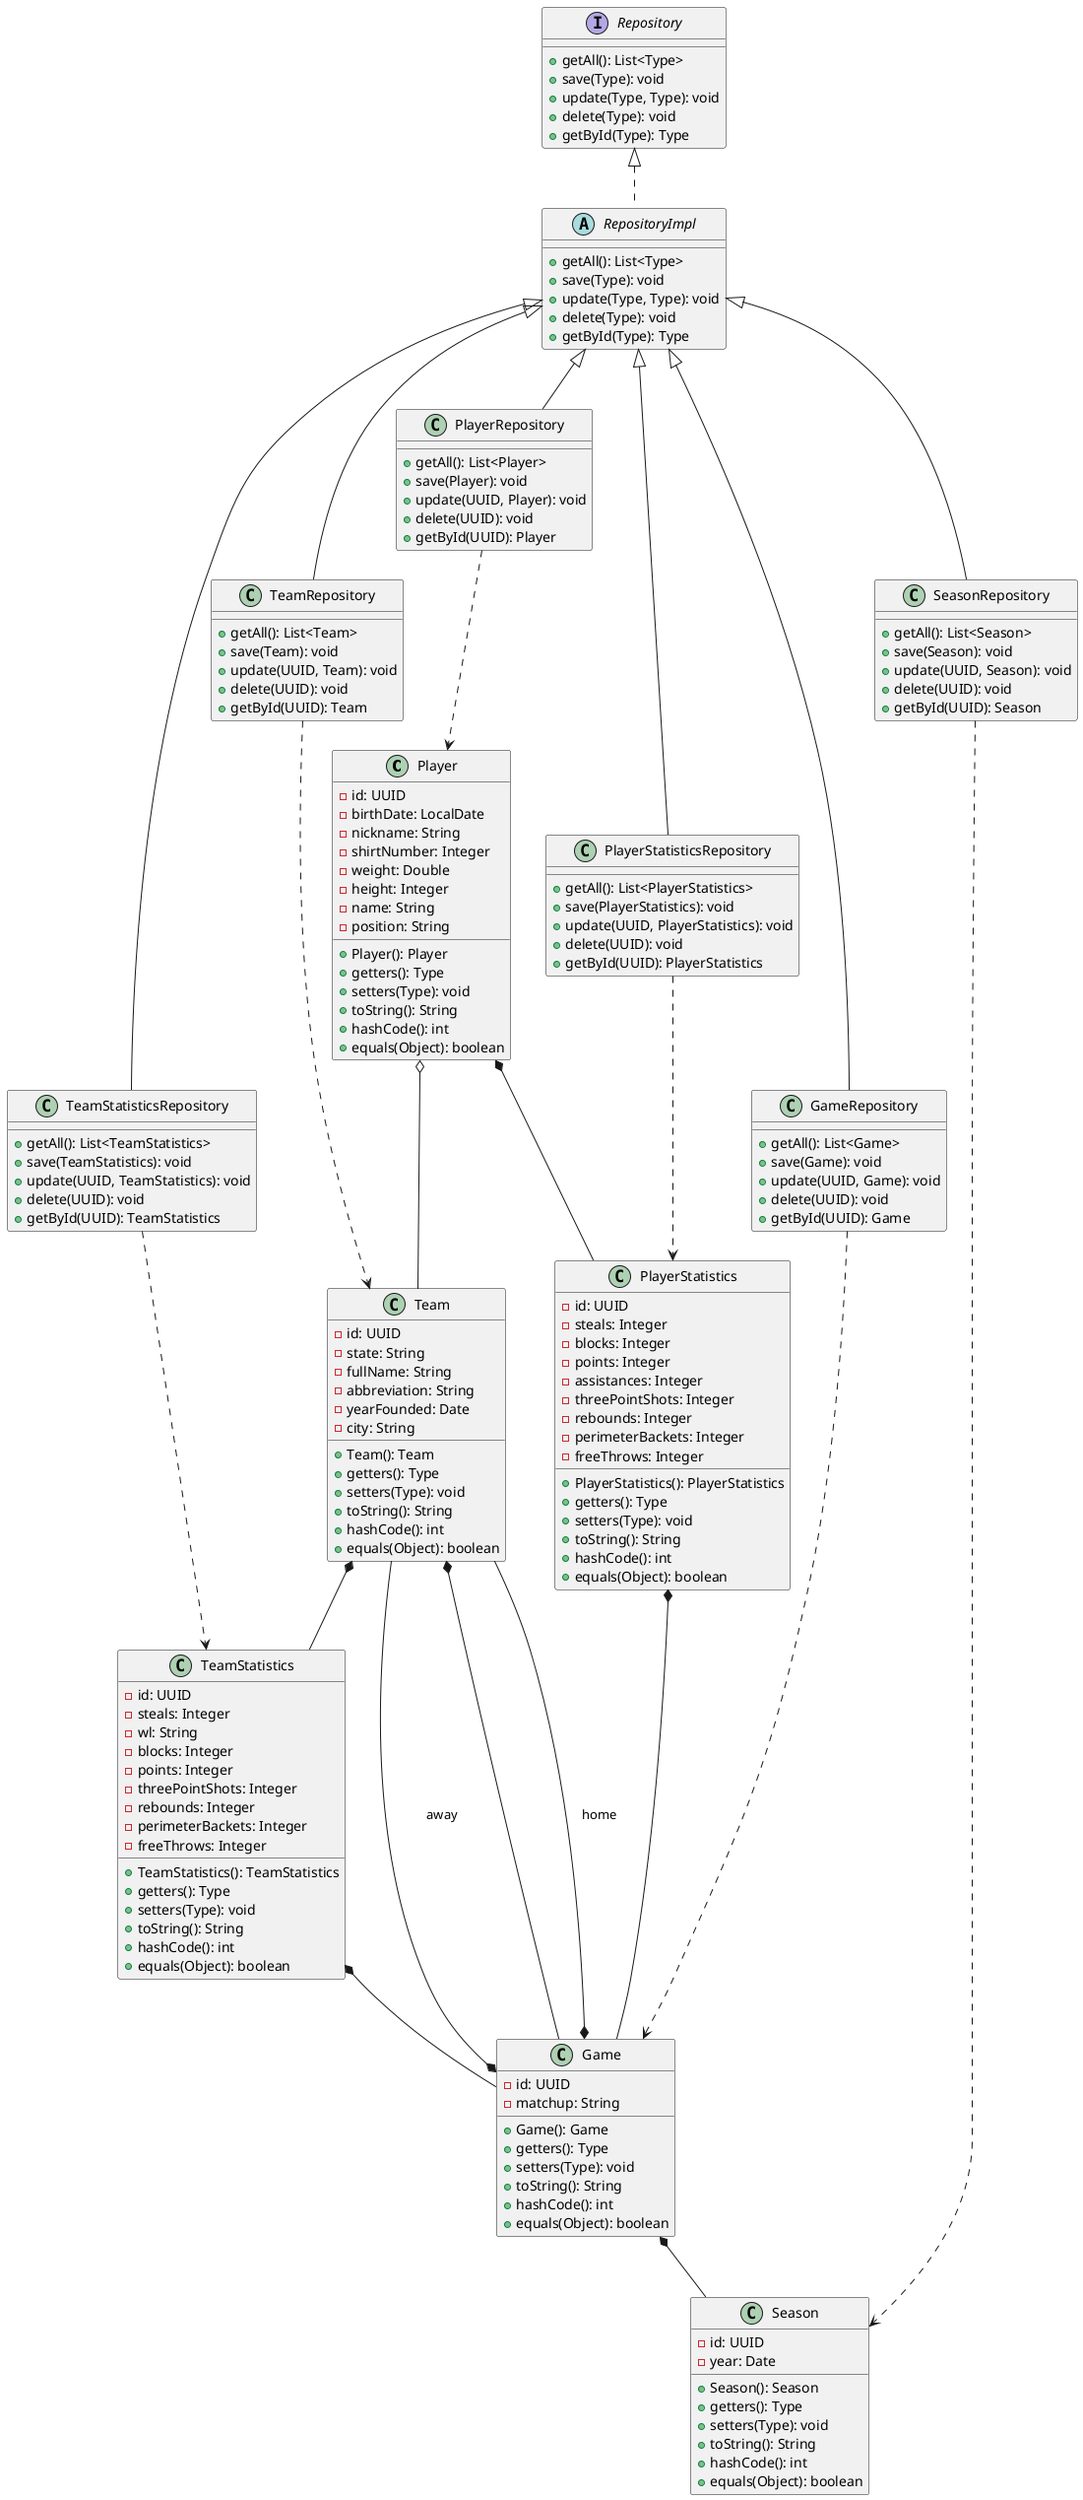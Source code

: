 @startuml
class Player {
    - id: UUID
    - birthDate: LocalDate
    - nickname: String
    - shirtNumber: Integer
    - weight: Double
    - height: Integer
    - name: String
    - position: String
    
    + Player(): Player
    + getters(): Type
    + setters(Type): void
    + toString(): String
    + hashCode(): int
    + equals(Object): boolean
}

class Team {
    - id: UUID
    - state: String
    - fullName: String
    - abbreviation: String
    - yearFounded: Date
    - city: String
    
    + Team(): Team
    + getters(): Type
    + setters(Type): void
    + toString(): String
    + hashCode(): int
    + equals(Object): boolean
}

class Game {
    - id: UUID
    - matchup: String
    
    + Game(): Game
    + getters(): Type
    + setters(Type): void
    + toString(): String
    + hashCode(): int
    + equals(Object): boolean
}

class Season {
    - id: UUID
    - year: Date
    
    + Season(): Season
    + getters(): Type
    + setters(Type): void
    + toString(): String
    + hashCode(): int
    + equals(Object): boolean
}

class PlayerStatistics {
    - id: UUID
    - steals: Integer
    - blocks: Integer
    - points: Integer
    - assistances: Integer
    - threePointShots: Integer
    - rebounds: Integer
    - perimeterBackets: Integer
    - freeThrows: Integer
    
    + PlayerStatistics(): PlayerStatistics
    + getters(): Type
    + setters(Type): void
    + toString(): String
    + hashCode(): int
    + equals(Object): boolean
}

class TeamStatistics {
    - id: UUID
    - steals: Integer
    - wl: String
    - blocks: Integer
    - points: Integer
    - threePointShots: Integer
    - rebounds: Integer
    - perimeterBackets: Integer
    - freeThrows: Integer
    
    + TeamStatistics(): TeamStatistics
    + getters(): Type
    + setters(Type): void
    + toString(): String
    + hashCode(): int
    + equals(Object): boolean
}

interface Repository {
    + getAll(): List<Type>
    + save(Type): void
    + update(Type, Type): void
    + delete(Type): void
    + getById(Type): Type
}

abstract RepositoryImpl {
    + getAll(): List<Type>
    + save(Type): void
    + update(Type, Type): void
    + delete(Type): void
    + getById(Type): Type
}

class PlayerRepository {
    + getAll(): List<Player>
    + save(Player): void
    + update(UUID, Player): void
    + delete(UUID): void
    + getById(UUID): Player
}

class TeamRepository {
    + getAll(): List<Team>
    + save(Team): void
    + update(UUID, Team): void
    + delete(UUID): void
    + getById(UUID): Team
}

class GameRepository {
    + getAll(): List<Game>
    + save(Game): void
    + update(UUID, Game): void
    + delete(UUID): void
    + getById(UUID): Game
}

class SeasonRepository {
    + getAll(): List<Season>
    + save(Season): void
    + update(UUID, Season): void
    + delete(UUID): void
    + getById(UUID): Season
}

class PlayerStatisticsRepository {
    + getAll(): List<PlayerStatistics>
    + save(PlayerStatistics): void
    + update(UUID, PlayerStatistics): void
    + delete(UUID): void
    + getById(UUID): PlayerStatistics
}

class TeamStatisticsRepository {
    + getAll(): List<TeamStatistics>
    + save(TeamStatistics): void
    + update(UUID, TeamStatistics): void
    + delete(UUID): void
    + getById(UUID): TeamStatistics
}


Repository <|.. RepositoryImpl
RepositoryImpl <|-- PlayerRepository
RepositoryImpl <|-- TeamRepository
RepositoryImpl <|-- GameRepository
RepositoryImpl <|-- SeasonRepository
RepositoryImpl <|-- PlayerStatisticsRepository
RepositoryImpl <|-- TeamStatisticsRepository

PlayerRepository ..> Player
TeamRepository ..> Team
GameRepository ..> Game
SeasonRepository ..> Season
PlayerStatisticsRepository ..> PlayerStatistics
TeamStatisticsRepository ..> TeamStatistics

Team *-- TeamStatistics
Team *-- Game
Player o-- Team
Player *-- PlayerStatistics
PlayerStatistics *-- Game
TeamStatistics *-- Game
Game *-- Team : home
Game *-- Team : away
Game *-- Season

@enduml
